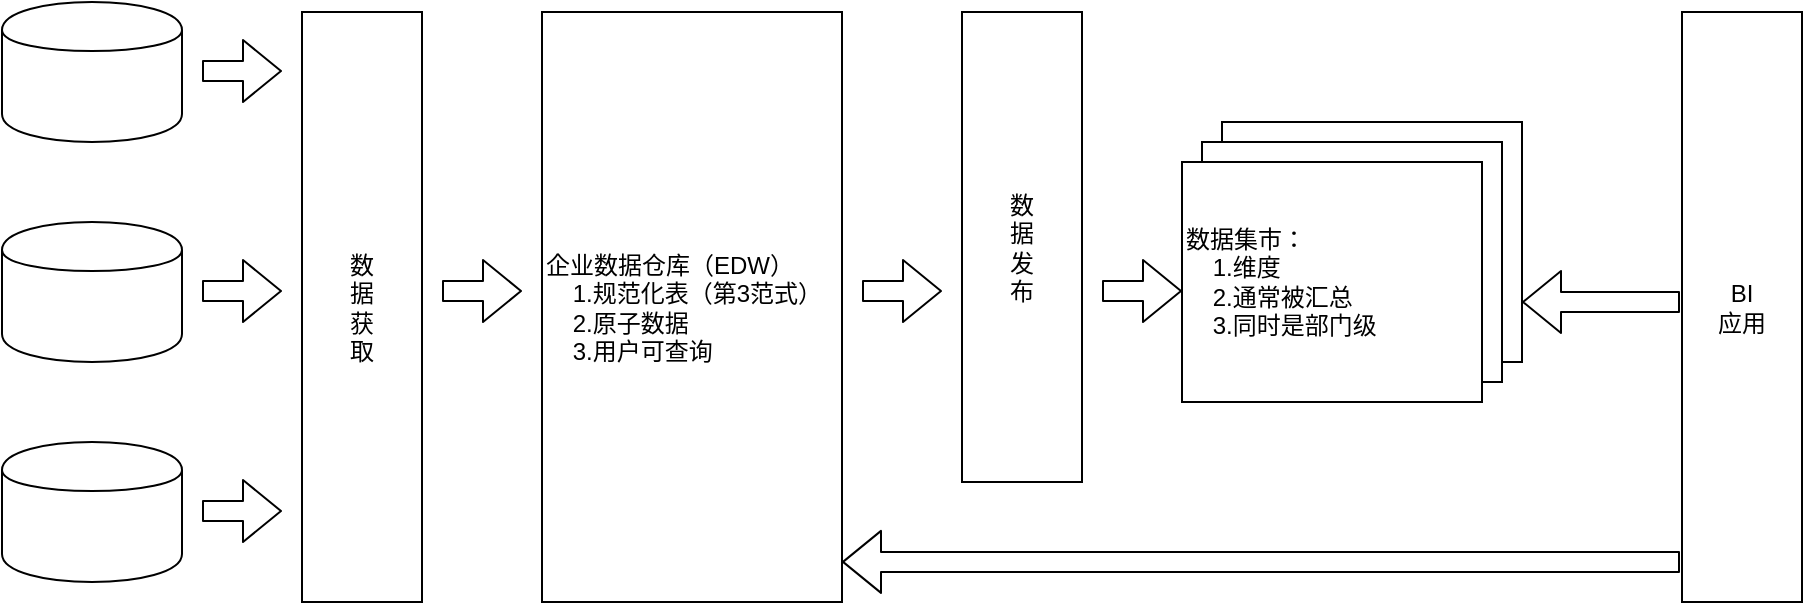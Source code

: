 <mxfile version="12.6.5" type="device"><diagram id="5_VXfRtCRnRt9sx-u4Nt" name="Page-1"><mxGraphModel dx="1024" dy="483" grid="1" gridSize="10" guides="1" tooltips="1" connect="1" arrows="1" fold="1" page="1" pageScale="1" pageWidth="2339" pageHeight="3300" math="0" shadow="0"><root><mxCell id="0"/><mxCell id="1" parent="0"/><mxCell id="dulSR_yLohkX72qHsSSs-13" value="" style="rounded=0;whiteSpace=wrap;html=1;align=left;" vertex="1" parent="1"><mxGeometry x="780" y="280" width="150" height="120" as="geometry"/></mxCell><mxCell id="dulSR_yLohkX72qHsSSs-12" value="" style="rounded=0;whiteSpace=wrap;html=1;align=left;" vertex="1" parent="1"><mxGeometry x="770" y="290" width="150" height="120" as="geometry"/></mxCell><mxCell id="dulSR_yLohkX72qHsSSs-1" value="" style="shape=cylinder;whiteSpace=wrap;html=1;boundedLbl=1;backgroundOutline=1;" vertex="1" parent="1"><mxGeometry x="170" y="220" width="90" height="70" as="geometry"/></mxCell><mxCell id="dulSR_yLohkX72qHsSSs-2" value="" style="shape=cylinder;whiteSpace=wrap;html=1;boundedLbl=1;backgroundOutline=1;" vertex="1" parent="1"><mxGeometry x="170" y="330" width="90" height="70" as="geometry"/></mxCell><mxCell id="dulSR_yLohkX72qHsSSs-3" value="" style="shape=cylinder;whiteSpace=wrap;html=1;boundedLbl=1;backgroundOutline=1;" vertex="1" parent="1"><mxGeometry x="170" y="440" width="90" height="70" as="geometry"/></mxCell><mxCell id="dulSR_yLohkX72qHsSSs-5" value="数&lt;br&gt;据&lt;br&gt;获&lt;br&gt;取" style="rounded=0;whiteSpace=wrap;html=1;" vertex="1" parent="1"><mxGeometry x="320" y="225" width="60" height="295" as="geometry"/></mxCell><mxCell id="dulSR_yLohkX72qHsSSs-6" value="" style="shape=flexArrow;endArrow=classic;html=1;" edge="1" parent="1"><mxGeometry width="50" height="50" relative="1" as="geometry"><mxPoint x="270" y="254.5" as="sourcePoint"/><mxPoint x="310" y="254.5" as="targetPoint"/></mxGeometry></mxCell><mxCell id="dulSR_yLohkX72qHsSSs-7" value="" style="shape=flexArrow;endArrow=classic;html=1;" edge="1" parent="1"><mxGeometry width="50" height="50" relative="1" as="geometry"><mxPoint x="270" y="364.5" as="sourcePoint"/><mxPoint x="310" y="364.5" as="targetPoint"/></mxGeometry></mxCell><mxCell id="dulSR_yLohkX72qHsSSs-8" value="" style="shape=flexArrow;endArrow=classic;html=1;" edge="1" parent="1"><mxGeometry width="50" height="50" relative="1" as="geometry"><mxPoint x="270" y="474.5" as="sourcePoint"/><mxPoint x="310" y="474.5" as="targetPoint"/></mxGeometry></mxCell><mxCell id="dulSR_yLohkX72qHsSSs-9" value="企业数据仓库（EDW）&lt;br&gt;&amp;nbsp; &amp;nbsp; 1.规范化表（第3范式）&lt;br&gt;&amp;nbsp; &amp;nbsp; 2.原子数据&lt;br&gt;&amp;nbsp; &amp;nbsp; 3.用户可查询" style="rounded=0;whiteSpace=wrap;html=1;align=left;" vertex="1" parent="1"><mxGeometry x="440" y="225" width="150" height="295" as="geometry"/></mxCell><mxCell id="dulSR_yLohkX72qHsSSs-10" value="数&lt;br&gt;据&lt;br&gt;发&lt;br&gt;布" style="rounded=0;whiteSpace=wrap;html=1;" vertex="1" parent="1"><mxGeometry x="650" y="225" width="60" height="235" as="geometry"/></mxCell><mxCell id="dulSR_yLohkX72qHsSSs-11" value="数据集市：&lt;br&gt;&amp;nbsp; &amp;nbsp; 1.维度&lt;br&gt;&amp;nbsp; &amp;nbsp; 2.通常被汇总&lt;br&gt;&amp;nbsp; &amp;nbsp; 3.同时是部门级" style="rounded=0;whiteSpace=wrap;html=1;align=left;" vertex="1" parent="1"><mxGeometry x="760" y="300" width="150" height="120" as="geometry"/></mxCell><mxCell id="dulSR_yLohkX72qHsSSs-14" value="BI&lt;br&gt;应用" style="rounded=0;whiteSpace=wrap;html=1;" vertex="1" parent="1"><mxGeometry x="1010" y="225" width="60" height="295" as="geometry"/></mxCell><mxCell id="dulSR_yLohkX72qHsSSs-15" value="" style="shape=flexArrow;endArrow=classic;html=1;" edge="1" parent="1"><mxGeometry width="50" height="50" relative="1" as="geometry"><mxPoint x="390" y="364.5" as="sourcePoint"/><mxPoint x="430" y="364.5" as="targetPoint"/></mxGeometry></mxCell><mxCell id="dulSR_yLohkX72qHsSSs-16" value="" style="shape=flexArrow;endArrow=classic;html=1;" edge="1" parent="1"><mxGeometry width="50" height="50" relative="1" as="geometry"><mxPoint x="600" y="364.5" as="sourcePoint"/><mxPoint x="640" y="364.5" as="targetPoint"/></mxGeometry></mxCell><mxCell id="dulSR_yLohkX72qHsSSs-17" value="" style="shape=flexArrow;endArrow=classic;html=1;" edge="1" parent="1"><mxGeometry width="50" height="50" relative="1" as="geometry"><mxPoint x="720" y="364.5" as="sourcePoint"/><mxPoint x="760" y="364.5" as="targetPoint"/></mxGeometry></mxCell><mxCell id="dulSR_yLohkX72qHsSSs-18" value="" style="shape=flexArrow;endArrow=classic;html=1;entryX=1;entryY=0.75;entryDx=0;entryDy=0;" edge="1" parent="1" target="dulSR_yLohkX72qHsSSs-13"><mxGeometry width="50" height="50" relative="1" as="geometry"><mxPoint x="1009" y="370" as="sourcePoint"/><mxPoint x="1010" y="425.5" as="targetPoint"/></mxGeometry></mxCell><mxCell id="dulSR_yLohkX72qHsSSs-19" value="" style="shape=flexArrow;endArrow=classic;html=1;entryX=1;entryY=0.932;entryDx=0;entryDy=0;entryPerimeter=0;" edge="1" parent="1" target="dulSR_yLohkX72qHsSSs-9"><mxGeometry width="50" height="50" relative="1" as="geometry"><mxPoint x="1009" y="500" as="sourcePoint"/><mxPoint x="930" y="500" as="targetPoint"/></mxGeometry></mxCell></root></mxGraphModel></diagram></mxfile>